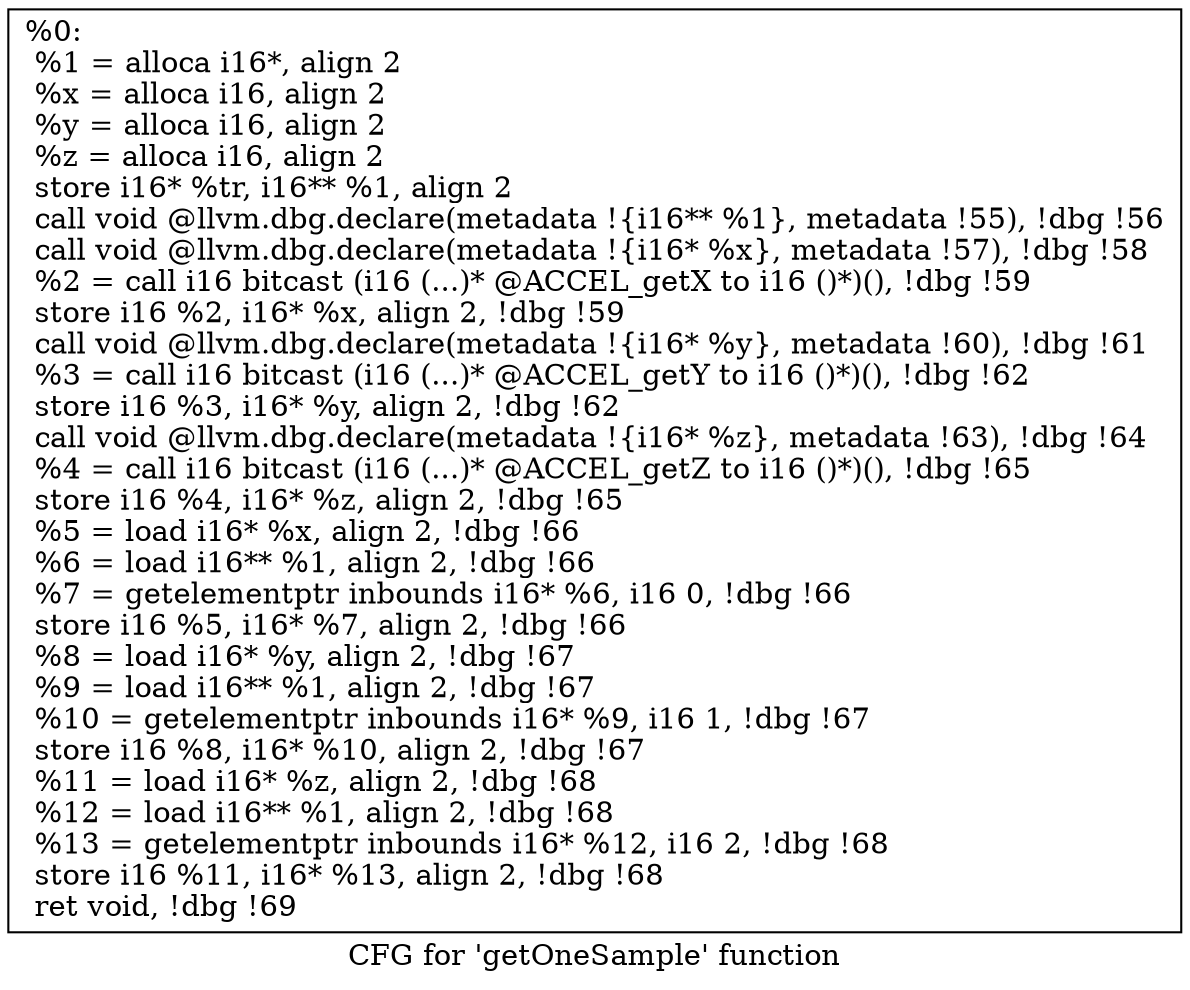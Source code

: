 digraph "CFG for 'getOneSample' function" {
	label="CFG for 'getOneSample' function";

	Node0x897950 [shape=record,label="{%0:\l  %1 = alloca i16*, align 2\l  %x = alloca i16, align 2\l  %y = alloca i16, align 2\l  %z = alloca i16, align 2\l  store i16* %tr, i16** %1, align 2\l  call void @llvm.dbg.declare(metadata !\{i16** %1\}, metadata !55), !dbg !56\l  call void @llvm.dbg.declare(metadata !\{i16* %x\}, metadata !57), !dbg !58\l  %2 = call i16 bitcast (i16 (...)* @ACCEL_getX to i16 ()*)(), !dbg !59\l  store i16 %2, i16* %x, align 2, !dbg !59\l  call void @llvm.dbg.declare(metadata !\{i16* %y\}, metadata !60), !dbg !61\l  %3 = call i16 bitcast (i16 (...)* @ACCEL_getY to i16 ()*)(), !dbg !62\l  store i16 %3, i16* %y, align 2, !dbg !62\l  call void @llvm.dbg.declare(metadata !\{i16* %z\}, metadata !63), !dbg !64\l  %4 = call i16 bitcast (i16 (...)* @ACCEL_getZ to i16 ()*)(), !dbg !65\l  store i16 %4, i16* %z, align 2, !dbg !65\l  %5 = load i16* %x, align 2, !dbg !66\l  %6 = load i16** %1, align 2, !dbg !66\l  %7 = getelementptr inbounds i16* %6, i16 0, !dbg !66\l  store i16 %5, i16* %7, align 2, !dbg !66\l  %8 = load i16* %y, align 2, !dbg !67\l  %9 = load i16** %1, align 2, !dbg !67\l  %10 = getelementptr inbounds i16* %9, i16 1, !dbg !67\l  store i16 %8, i16* %10, align 2, !dbg !67\l  %11 = load i16* %z, align 2, !dbg !68\l  %12 = load i16** %1, align 2, !dbg !68\l  %13 = getelementptr inbounds i16* %12, i16 2, !dbg !68\l  store i16 %11, i16* %13, align 2, !dbg !68\l  ret void, !dbg !69\l}"];
}
